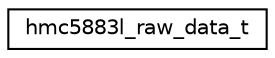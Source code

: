 digraph "Graphical Class Hierarchy"
{
 // LATEX_PDF_SIZE
  edge [fontname="Helvetica",fontsize="10",labelfontname="Helvetica",labelfontsize="10"];
  node [fontname="Helvetica",fontsize="10",shape=record];
  rankdir="LR";
  Node0 [label="hmc5883l_raw_data_t",height=0.2,width=0.4,color="black", fillcolor="white", style="filled",URL="$structhmc5883l__raw__data__t.html",tooltip="Raw data set as two complements."];
}

